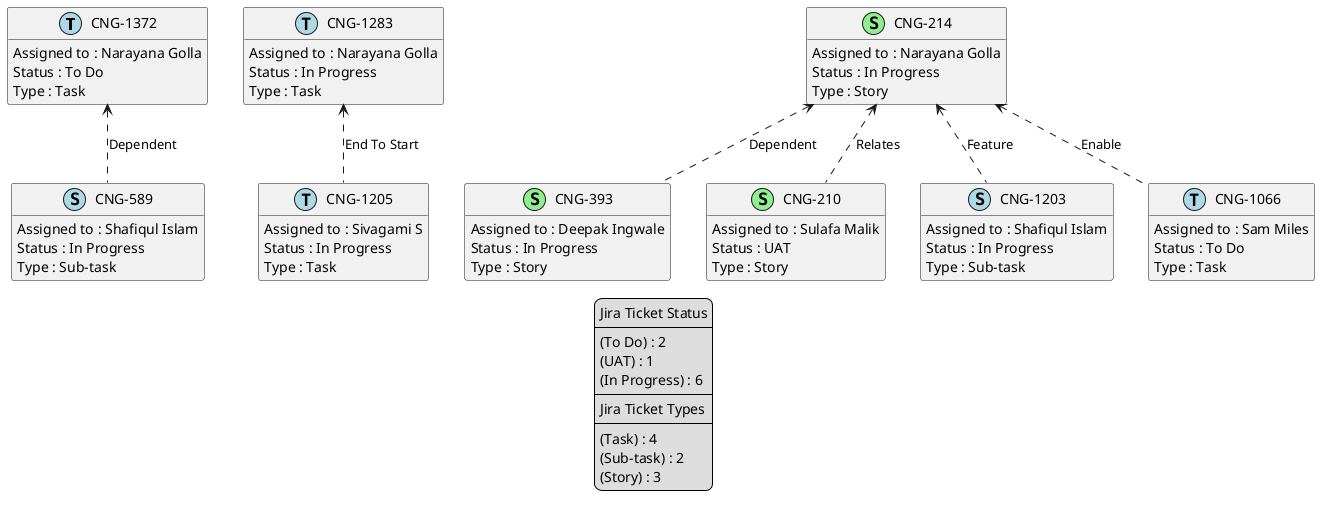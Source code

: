 @startuml
'https://plantuml.com/class-diagram

' GENERATE CLASS DIAGRAM ===========
' Generated at    : Mon Apr 15 17:00:10 CEST 2024

hide empty members

legend
Jira Ticket Status
----
(To Do) : 2
(UAT) : 1
(In Progress) : 6
----
Jira Ticket Types
----
(Task) : 4
(Sub-task) : 2
(Story) : 3
end legend


' Tickets =======
class "CNG-1372" << (T,lightblue) >> {
  Assigned to : Narayana Golla
  Status : To Do
  Type : Task
}

class "CNG-1283" << (T,lightblue) >> {
  Assigned to : Narayana Golla
  Status : In Progress
  Type : Task
}

class "CNG-393" << (S,lightgreen) >> {
  Assigned to : Deepak Ingwale
  Status : In Progress
  Type : Story
}

class "CNG-210" << (S,lightgreen) >> {
  Assigned to : Sulafa Malik
  Status : UAT
  Type : Story
}

class "CNG-1205" << (T,lightblue) >> {
  Assigned to : Sivagami S
  Status : In Progress
  Type : Task
}

class "CNG-1203" << (S,lightblue) >> {
  Assigned to : Shafiqul Islam
  Status : In Progress
  Type : Sub-task
}

class "CNG-589" << (S,lightblue) >> {
  Assigned to : Shafiqul Islam
  Status : In Progress
  Type : Sub-task
}

class "CNG-214" << (S,lightgreen) >> {
  Assigned to : Narayana Golla
  Status : In Progress
  Type : Story
}

class "CNG-1066" << (T,lightblue) >> {
  Assigned to : Sam Miles
  Status : To Do
  Type : Task
}



' Links =======
"CNG-214" <.. "CNG-393" : Dependent
"CNG-214" <.. "CNG-1066" : Enable
"CNG-214" <.. "CNG-1203" : Feature
"CNG-214" <.. "CNG-210" : Relates
"CNG-1283" <.. "CNG-1205" : End To Start
"CNG-1372" <.. "CNG-589" : Dependent


@enduml
